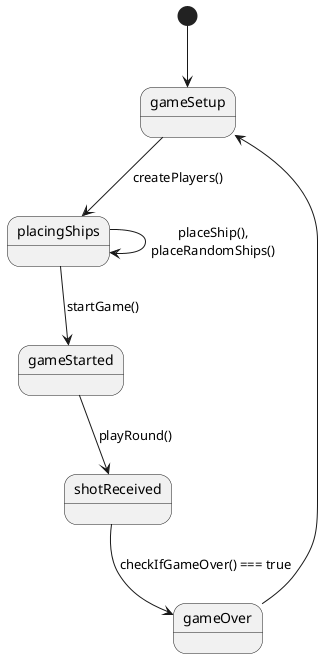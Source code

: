 @startuml GameState FSM

[*] --> gameSetup
gameSetup --> placingShips: createPlayers()
placingShips --> placingShips: placeShip(),\nplaceRandomShips()
placingShips --> gameStarted: startGame()
gameStarted --> shotReceived: playRound()
shotReceived --> gameOver: checkIfGameOver() === true 
gameOver --> gameSetup

@enduml
